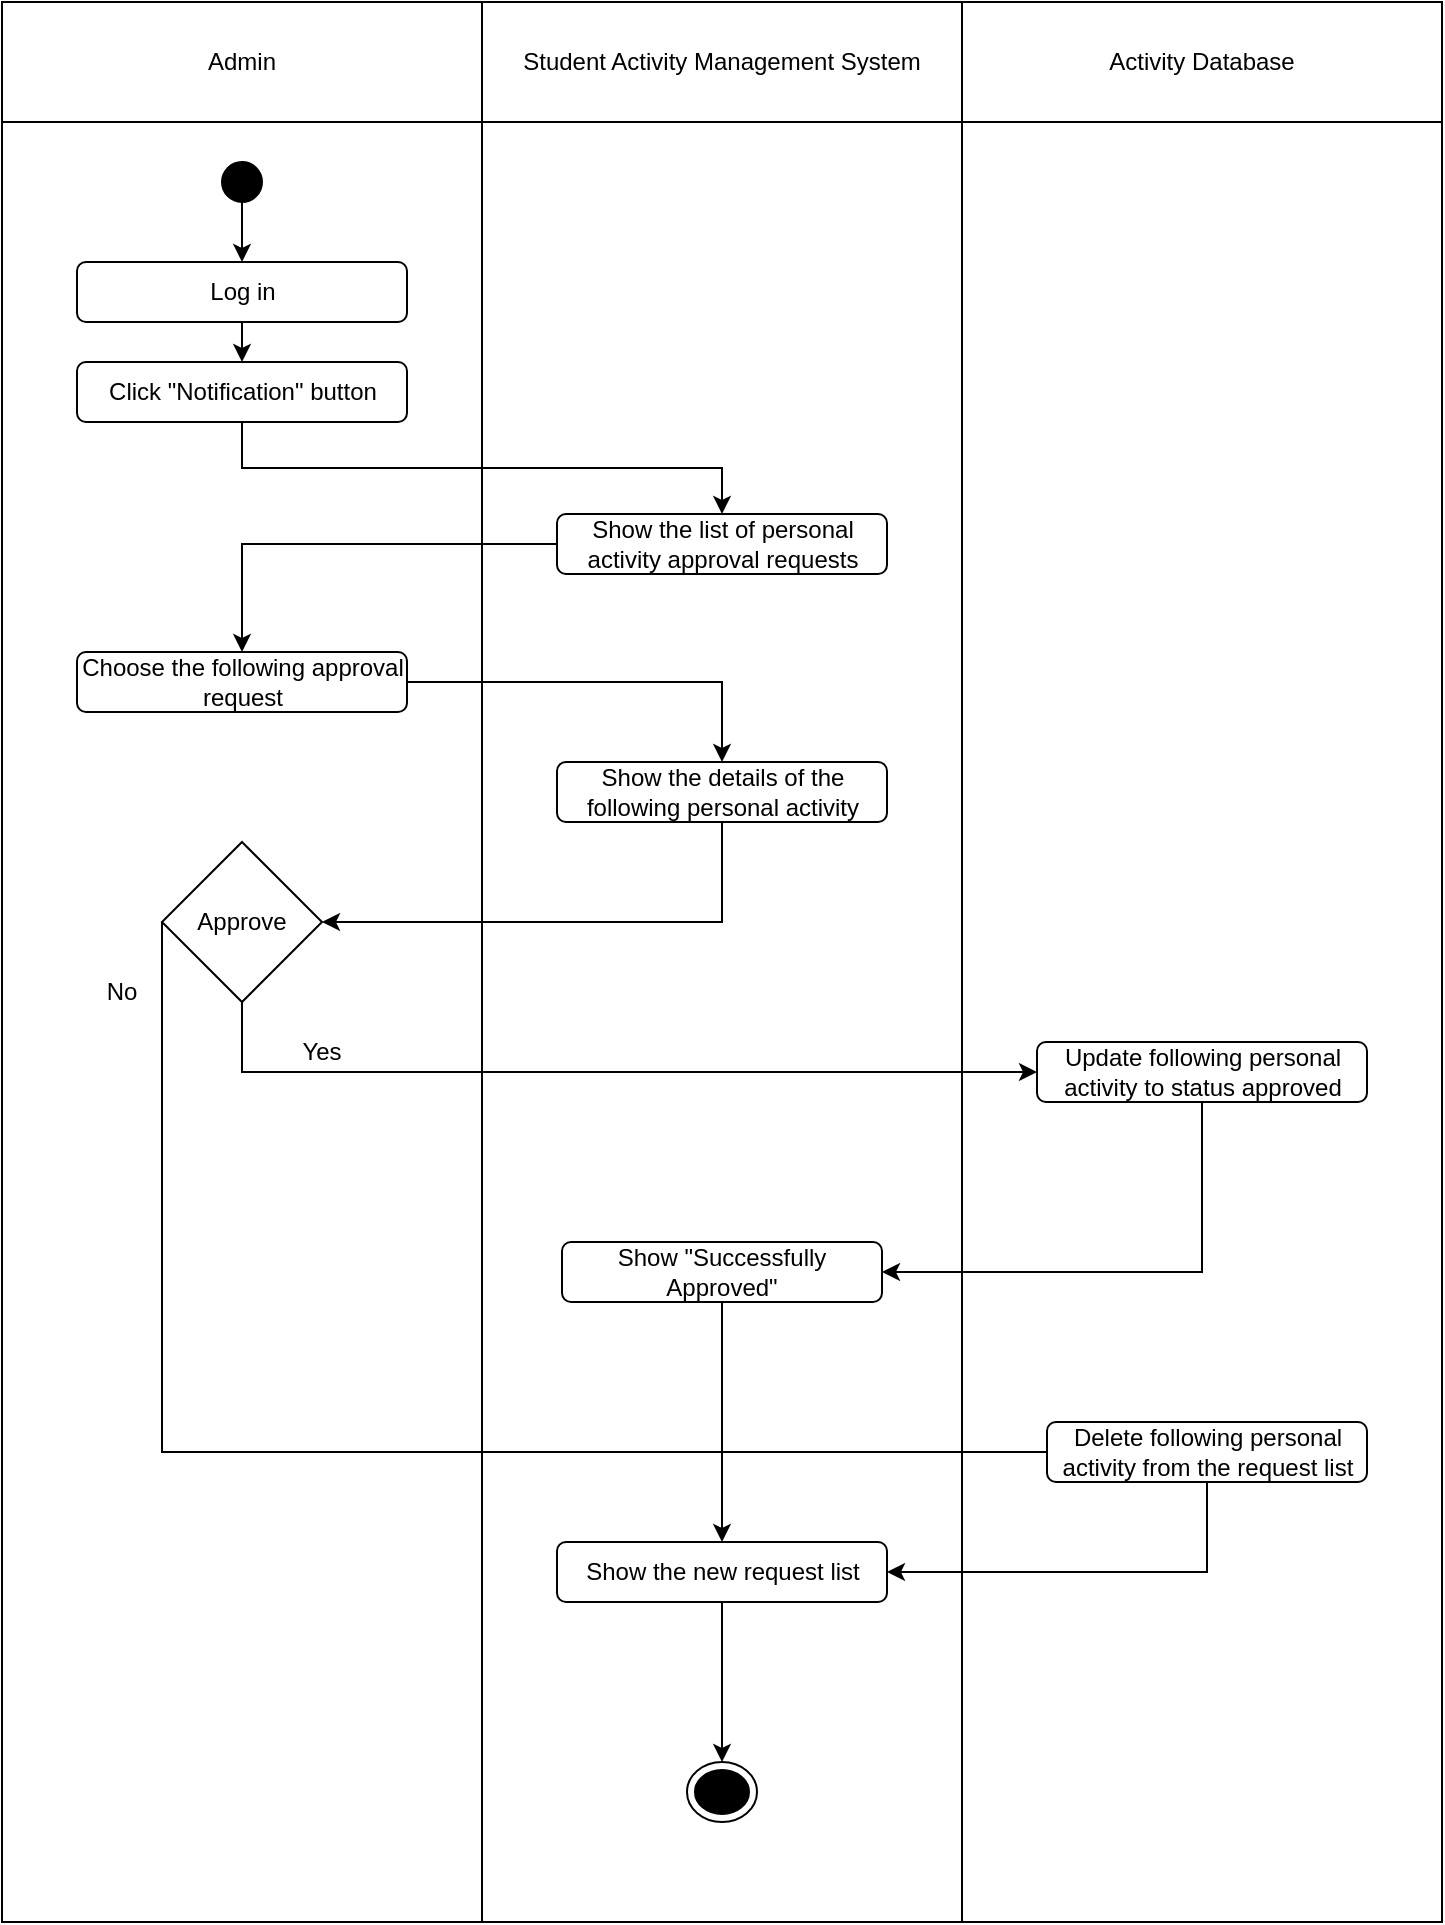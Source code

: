 <mxfile version="22.1.3" type="github">
  <diagram name="Page-1" id="NfANKXbEFXDAOwb04DQ3">
    <mxGraphModel dx="1050" dy="574" grid="1" gridSize="10" guides="1" tooltips="1" connect="1" arrows="1" fold="1" page="1" pageScale="1" pageWidth="850" pageHeight="1100" math="0" shadow="0">
      <root>
        <mxCell id="0" />
        <mxCell id="1" parent="0" />
        <mxCell id="dCUgB3aLUp0EkMlbkihi-1" value="Admin" style="html=1;whiteSpace=wrap;movable=1;resizable=1;rotatable=1;deletable=1;editable=1;locked=0;connectable=1;" parent="1" vertex="1">
          <mxGeometry x="40" y="80" width="240" height="60" as="geometry" />
        </mxCell>
        <mxCell id="dCUgB3aLUp0EkMlbkihi-2" value="Student Activity Management System" style="html=1;whiteSpace=wrap;movable=1;resizable=1;rotatable=1;deletable=1;editable=1;locked=0;connectable=1;" parent="1" vertex="1">
          <mxGeometry x="280" y="80" width="240" height="60" as="geometry" />
        </mxCell>
        <mxCell id="dCUgB3aLUp0EkMlbkihi-3" value="Activity Database" style="html=1;whiteSpace=wrap;movable=1;resizable=1;rotatable=1;deletable=1;editable=1;locked=0;connectable=1;" parent="1" vertex="1">
          <mxGeometry x="520" y="80" width="240" height="60" as="geometry" />
        </mxCell>
        <mxCell id="dCUgB3aLUp0EkMlbkihi-4" value="" style="html=1;whiteSpace=wrap;movable=1;resizable=1;rotatable=1;deletable=1;editable=1;locked=0;connectable=1;" parent="1" vertex="1">
          <mxGeometry x="40" y="140" width="240" height="900" as="geometry" />
        </mxCell>
        <mxCell id="dCUgB3aLUp0EkMlbkihi-5" value="" style="html=1;whiteSpace=wrap;movable=1;resizable=1;rotatable=1;deletable=1;editable=1;locked=0;connectable=1;" parent="1" vertex="1">
          <mxGeometry x="280" y="140" width="240" height="900" as="geometry" />
        </mxCell>
        <mxCell id="dCUgB3aLUp0EkMlbkihi-6" value="" style="html=1;whiteSpace=wrap;movable=1;resizable=1;rotatable=1;deletable=1;editable=1;locked=0;connectable=1;" parent="1" vertex="1">
          <mxGeometry x="520" y="140" width="240" height="900" as="geometry" />
        </mxCell>
        <mxCell id="dCUgB3aLUp0EkMlbkihi-10" value="" style="ellipse;whiteSpace=wrap;html=1;aspect=fixed;fillColor=#000000;" parent="1" vertex="1">
          <mxGeometry x="150" y="160" width="20" height="20" as="geometry" />
        </mxCell>
        <mxCell id="dCUgB3aLUp0EkMlbkihi-11" value="" style="endArrow=classic;html=1;rounded=0;exitX=0.5;exitY=1;exitDx=0;exitDy=0;" parent="1" source="dCUgB3aLUp0EkMlbkihi-10" edge="1">
          <mxGeometry width="50" height="50" relative="1" as="geometry">
            <mxPoint x="170" y="330" as="sourcePoint" />
            <mxPoint x="160" y="210" as="targetPoint" />
          </mxGeometry>
        </mxCell>
        <mxCell id="dCUgB3aLUp0EkMlbkihi-18" style="edgeStyle=orthogonalEdgeStyle;rounded=0;orthogonalLoop=1;jettySize=auto;html=1;exitX=0.5;exitY=1;exitDx=0;exitDy=0;entryX=0.5;entryY=0;entryDx=0;entryDy=0;" parent="1" source="dCUgB3aLUp0EkMlbkihi-12" target="dCUgB3aLUp0EkMlbkihi-13" edge="1">
          <mxGeometry relative="1" as="geometry" />
        </mxCell>
        <mxCell id="dCUgB3aLUp0EkMlbkihi-12" value="Log in" style="rounded=1;whiteSpace=wrap;html=1;" parent="1" vertex="1">
          <mxGeometry x="77.5" y="210" width="165" height="30" as="geometry" />
        </mxCell>
        <mxCell id="dCUgB3aLUp0EkMlbkihi-21" style="edgeStyle=orthogonalEdgeStyle;rounded=0;orthogonalLoop=1;jettySize=auto;html=1;exitX=0.5;exitY=1;exitDx=0;exitDy=0;entryX=0.5;entryY=0;entryDx=0;entryDy=0;" parent="1" source="dCUgB3aLUp0EkMlbkihi-13" target="dCUgB3aLUp0EkMlbkihi-14" edge="1">
          <mxGeometry relative="1" as="geometry" />
        </mxCell>
        <mxCell id="dCUgB3aLUp0EkMlbkihi-13" value="Click &quot;Notification&quot; button" style="rounded=1;whiteSpace=wrap;html=1;" parent="1" vertex="1">
          <mxGeometry x="77.5" y="260" width="165" height="30" as="geometry" />
        </mxCell>
        <mxCell id="dCUgB3aLUp0EkMlbkihi-14" value="Show the list of personal activity approval requests" style="rounded=1;whiteSpace=wrap;html=1;" parent="1" vertex="1">
          <mxGeometry x="317.5" y="336" width="165" height="30" as="geometry" />
        </mxCell>
        <mxCell id="dCUgB3aLUp0EkMlbkihi-23" style="edgeStyle=orthogonalEdgeStyle;rounded=0;orthogonalLoop=1;jettySize=auto;html=1;exitX=0.5;exitY=1;exitDx=0;exitDy=0;entryX=1;entryY=0.5;entryDx=0;entryDy=0;" parent="1" source="dCUgB3aLUp0EkMlbkihi-15" target="W6J9wH0ZtBU-FA1zPUXh-11" edge="1">
          <mxGeometry relative="1" as="geometry">
            <mxPoint x="640" y="540" as="targetPoint" />
          </mxGeometry>
        </mxCell>
        <mxCell id="dCUgB3aLUp0EkMlbkihi-15" value="Show the details of the following personal activity" style="rounded=1;whiteSpace=wrap;html=1;" parent="1" vertex="1">
          <mxGeometry x="317.5" y="460" width="165" height="30" as="geometry" />
        </mxCell>
        <mxCell id="dCUgB3aLUp0EkMlbkihi-28" value="" style="ellipse;html=1;shape=endState;fillColor=#000000;strokeColor=#000;" parent="1" vertex="1">
          <mxGeometry x="382.5" y="960" width="35" height="30" as="geometry" />
        </mxCell>
        <mxCell id="W6J9wH0ZtBU-FA1zPUXh-2" value="Choose the following approval request" style="rounded=1;whiteSpace=wrap;html=1;" vertex="1" parent="1">
          <mxGeometry x="77.5" y="405" width="165" height="30" as="geometry" />
        </mxCell>
        <mxCell id="W6J9wH0ZtBU-FA1zPUXh-5" style="edgeStyle=orthogonalEdgeStyle;rounded=0;orthogonalLoop=1;jettySize=auto;html=1;entryX=0.5;entryY=0;entryDx=0;entryDy=0;exitX=0;exitY=0.5;exitDx=0;exitDy=0;" edge="1" parent="1" source="dCUgB3aLUp0EkMlbkihi-14" target="W6J9wH0ZtBU-FA1zPUXh-2">
          <mxGeometry relative="1" as="geometry">
            <mxPoint x="310" y="350" as="sourcePoint" />
            <mxPoint x="510" y="306" as="targetPoint" />
          </mxGeometry>
        </mxCell>
        <mxCell id="W6J9wH0ZtBU-FA1zPUXh-6" style="edgeStyle=orthogonalEdgeStyle;rounded=0;orthogonalLoop=1;jettySize=auto;html=1;entryX=0.5;entryY=0;entryDx=0;entryDy=0;exitX=1;exitY=0.5;exitDx=0;exitDy=0;" edge="1" parent="1" source="W6J9wH0ZtBU-FA1zPUXh-2" target="dCUgB3aLUp0EkMlbkihi-15">
          <mxGeometry relative="1" as="geometry">
            <mxPoint x="420" y="630" as="sourcePoint" />
            <mxPoint x="430" y="390" as="targetPoint" />
          </mxGeometry>
        </mxCell>
        <mxCell id="W6J9wH0ZtBU-FA1zPUXh-16" style="edgeStyle=orthogonalEdgeStyle;rounded=0;orthogonalLoop=1;jettySize=auto;html=1;entryX=0;entryY=0.5;entryDx=0;entryDy=0;" edge="1" parent="1" source="W6J9wH0ZtBU-FA1zPUXh-11" target="W6J9wH0ZtBU-FA1zPUXh-15">
          <mxGeometry relative="1" as="geometry">
            <mxPoint x="160" y="720" as="targetPoint" />
            <Array as="points">
              <mxPoint x="160" y="615" />
            </Array>
          </mxGeometry>
        </mxCell>
        <mxCell id="W6J9wH0ZtBU-FA1zPUXh-11" value="" style="rhombus;whiteSpace=wrap;html=1;" vertex="1" parent="1">
          <mxGeometry x="120" y="500" width="80" height="80" as="geometry" />
        </mxCell>
        <mxCell id="W6J9wH0ZtBU-FA1zPUXh-12" value="Approve" style="text;html=1;strokeColor=none;fillColor=none;align=center;verticalAlign=middle;whiteSpace=wrap;rounded=0;" vertex="1" parent="1">
          <mxGeometry x="130" y="525" width="60" height="30" as="geometry" />
        </mxCell>
        <mxCell id="W6J9wH0ZtBU-FA1zPUXh-13" value="No" style="text;html=1;strokeColor=none;fillColor=none;align=center;verticalAlign=middle;whiteSpace=wrap;rounded=0;" vertex="1" parent="1">
          <mxGeometry x="70" y="560" width="60" height="30" as="geometry" />
        </mxCell>
        <mxCell id="W6J9wH0ZtBU-FA1zPUXh-14" value="Yes" style="text;html=1;strokeColor=none;fillColor=none;align=center;verticalAlign=middle;whiteSpace=wrap;rounded=0;" vertex="1" parent="1">
          <mxGeometry x="170" y="590" width="60" height="30" as="geometry" />
        </mxCell>
        <mxCell id="W6J9wH0ZtBU-FA1zPUXh-20" style="edgeStyle=orthogonalEdgeStyle;rounded=0;orthogonalLoop=1;jettySize=auto;html=1;entryX=1;entryY=0.5;entryDx=0;entryDy=0;" edge="1" parent="1" source="W6J9wH0ZtBU-FA1zPUXh-15" target="W6J9wH0ZtBU-FA1zPUXh-17">
          <mxGeometry relative="1" as="geometry">
            <Array as="points">
              <mxPoint x="640" y="715" />
            </Array>
          </mxGeometry>
        </mxCell>
        <mxCell id="W6J9wH0ZtBU-FA1zPUXh-15" value="Update following personal activity to status approved" style="rounded=1;whiteSpace=wrap;html=1;" vertex="1" parent="1">
          <mxGeometry x="557.5" y="600" width="165" height="30" as="geometry" />
        </mxCell>
        <mxCell id="W6J9wH0ZtBU-FA1zPUXh-24" style="edgeStyle=orthogonalEdgeStyle;rounded=0;orthogonalLoop=1;jettySize=auto;html=1;entryX=0.5;entryY=0;entryDx=0;entryDy=0;" edge="1" parent="1" source="W6J9wH0ZtBU-FA1zPUXh-17" target="W6J9wH0ZtBU-FA1zPUXh-18">
          <mxGeometry relative="1" as="geometry" />
        </mxCell>
        <mxCell id="W6J9wH0ZtBU-FA1zPUXh-17" value="Show &quot;Successfully Approved&quot;" style="rounded=1;whiteSpace=wrap;html=1;" vertex="1" parent="1">
          <mxGeometry x="320" y="700" width="160" height="30" as="geometry" />
        </mxCell>
        <mxCell id="W6J9wH0ZtBU-FA1zPUXh-26" style="edgeStyle=orthogonalEdgeStyle;rounded=0;orthogonalLoop=1;jettySize=auto;html=1;entryX=0.5;entryY=0;entryDx=0;entryDy=0;" edge="1" parent="1" source="W6J9wH0ZtBU-FA1zPUXh-18" target="dCUgB3aLUp0EkMlbkihi-28">
          <mxGeometry relative="1" as="geometry" />
        </mxCell>
        <mxCell id="W6J9wH0ZtBU-FA1zPUXh-18" value="Show the new request list" style="rounded=1;whiteSpace=wrap;html=1;" vertex="1" parent="1">
          <mxGeometry x="317.5" y="850" width="165" height="30" as="geometry" />
        </mxCell>
        <mxCell id="W6J9wH0ZtBU-FA1zPUXh-21" value="" style="endArrow=none;html=1;rounded=0;exitX=0;exitY=0.5;exitDx=0;exitDy=0;" edge="1" parent="1" source="W6J9wH0ZtBU-FA1zPUXh-22">
          <mxGeometry width="50" height="50" relative="1" as="geometry">
            <mxPoint x="70" y="590" as="sourcePoint" />
            <mxPoint x="120" y="540" as="targetPoint" />
            <Array as="points">
              <mxPoint x="120" y="805" />
            </Array>
          </mxGeometry>
        </mxCell>
        <mxCell id="W6J9wH0ZtBU-FA1zPUXh-25" style="edgeStyle=orthogonalEdgeStyle;rounded=0;orthogonalLoop=1;jettySize=auto;html=1;entryX=1;entryY=0.5;entryDx=0;entryDy=0;" edge="1" parent="1" source="W6J9wH0ZtBU-FA1zPUXh-22" target="W6J9wH0ZtBU-FA1zPUXh-18">
          <mxGeometry relative="1" as="geometry">
            <Array as="points">
              <mxPoint x="643" y="865" />
            </Array>
          </mxGeometry>
        </mxCell>
        <mxCell id="W6J9wH0ZtBU-FA1zPUXh-22" value="Delete following personal activity from the request list" style="rounded=1;whiteSpace=wrap;html=1;" vertex="1" parent="1">
          <mxGeometry x="562.5" y="790" width="160" height="30" as="geometry" />
        </mxCell>
      </root>
    </mxGraphModel>
  </diagram>
</mxfile>
